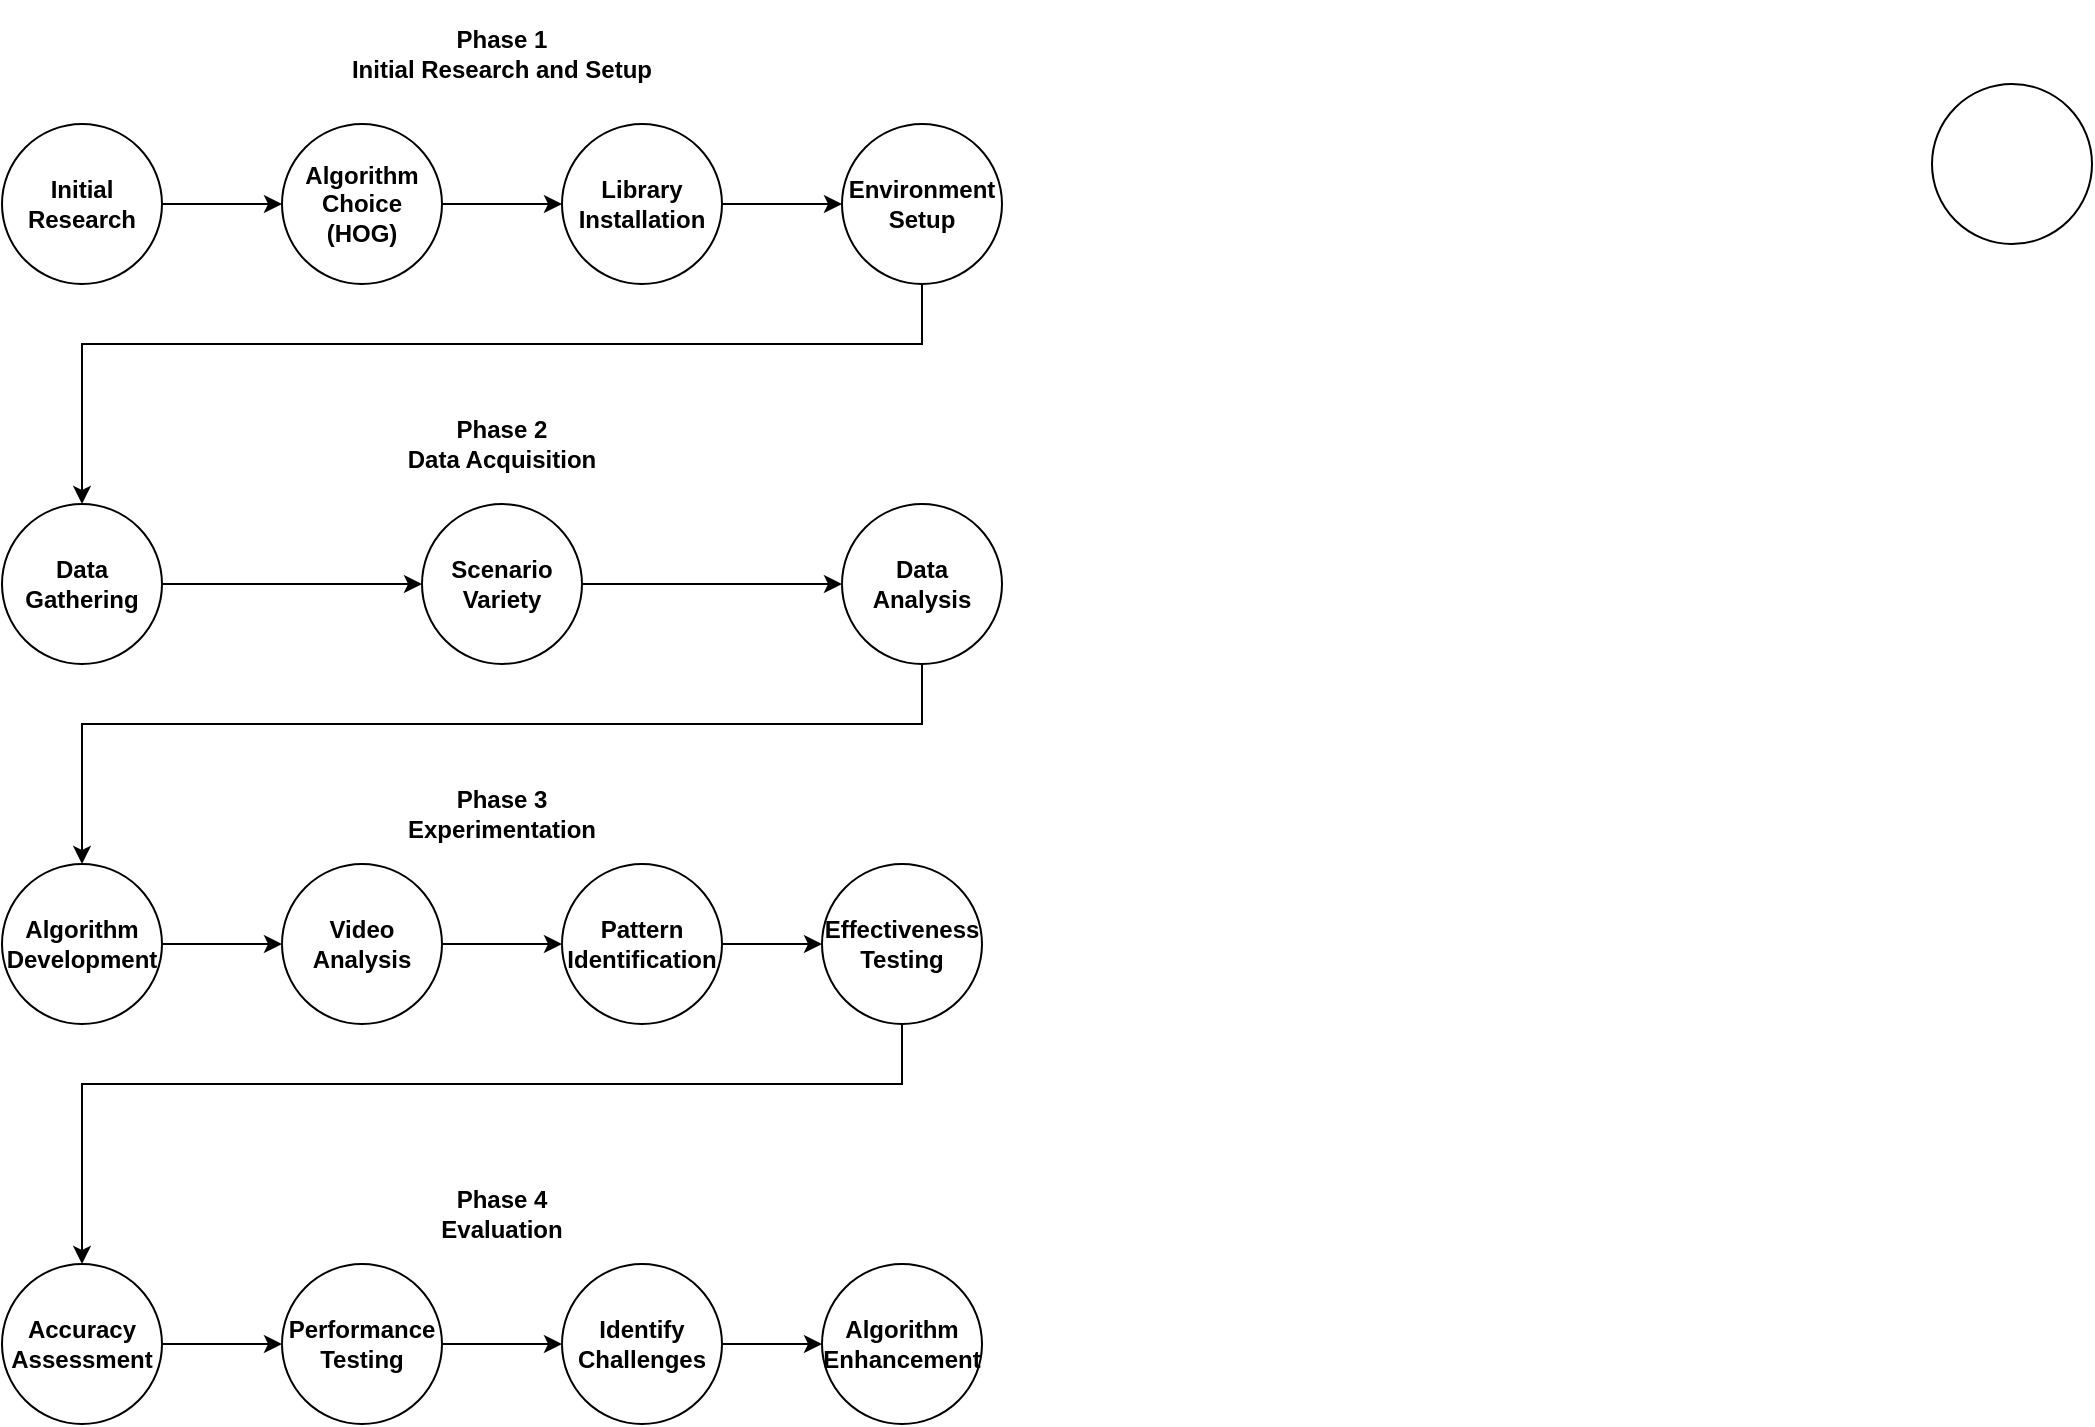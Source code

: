 <mxfile version="24.4.2" type="google">
  <diagram name="Page-1" id="oQFd3vofnM8hmiQsX_cb">
    <mxGraphModel grid="1" page="1" gridSize="10" guides="1" tooltips="1" connect="1" arrows="1" fold="1" pageScale="1" pageWidth="850" pageHeight="1100" math="0" shadow="0">
      <root>
        <mxCell id="0" />
        <mxCell id="1" parent="0" />
        <mxCell id="6Klqwcp9Yb6dLjk8BZ-0-1" value="" style="ellipse;whiteSpace=wrap;html=1;aspect=fixed;" vertex="1" parent="1">
          <mxGeometry x="385" y="60" width="80" height="80" as="geometry" />
        </mxCell>
        <mxCell id="6Klqwcp9Yb6dLjk8BZ-0-2" value="&lt;p class=&quot;MsoNormal&quot;&gt;&lt;strong&gt;&lt;span style=&quot;font-family:&amp;quot;Arial&amp;quot;,sans-serif;&lt;br/&gt;font-weight:normal&quot;&gt;Initial Research&lt;/span&gt;&lt;/strong&gt;&lt;/p&gt;" style="ellipse;whiteSpace=wrap;html=1;aspect=fixed;" vertex="1" parent="1">
          <mxGeometry x="-580" y="80" width="80" height="80" as="geometry" />
        </mxCell>
        <mxCell id="6Klqwcp9Yb6dLjk8BZ-0-3" value="&lt;p class=&quot;MsoNormal&quot;&gt;&lt;strong&gt;&lt;span style=&quot;font-family:&amp;quot;Arial&amp;quot;,sans-serif;&lt;br/&gt;font-weight:normal&quot;&gt;Environment Setup&lt;/span&gt;&lt;/strong&gt;&lt;/p&gt;" style="ellipse;whiteSpace=wrap;html=1;aspect=fixed;" vertex="1" parent="1">
          <mxGeometry x="-160" y="80" width="80" height="80" as="geometry" />
        </mxCell>
        <mxCell id="6Klqwcp9Yb6dLjk8BZ-0-4" value="&lt;p class=&quot;MsoNormal&quot;&gt;&lt;strong&gt;&lt;span style=&quot;font-family:&amp;quot;Arial&amp;quot;,sans-serif;&lt;br/&gt;font-weight:normal&quot;&gt;Library Installation&lt;/span&gt;&lt;/strong&gt;&lt;/p&gt;" style="ellipse;whiteSpace=wrap;html=1;aspect=fixed;" vertex="1" parent="1">
          <mxGeometry x="-300" y="80" width="80" height="80" as="geometry" />
        </mxCell>
        <mxCell id="6Klqwcp9Yb6dLjk8BZ-0-5" value="&lt;p class=&quot;MsoNormal&quot;&gt;&lt;strong&gt;&lt;span style=&quot;font-family:&amp;quot;Arial&amp;quot;,sans-serif;&lt;br/&gt;font-weight:normal&quot;&gt;Algorithm Choice (HOG)&lt;/span&gt;&lt;/strong&gt;&lt;/p&gt;" style="ellipse;whiteSpace=wrap;html=1;aspect=fixed;" vertex="1" parent="1">
          <mxGeometry x="-440" y="80" width="80" height="80" as="geometry" />
        </mxCell>
        <mxCell id="6Klqwcp9Yb6dLjk8BZ-0-6" value="" style="endArrow=classic;html=1;rounded=0;entryX=0;entryY=0.5;entryDx=0;entryDy=0;exitX=1;exitY=0.5;exitDx=0;exitDy=0;" edge="1" parent="1" source="6Klqwcp9Yb6dLjk8BZ-0-2" target="6Klqwcp9Yb6dLjk8BZ-0-5">
          <mxGeometry width="50" height="50" relative="1" as="geometry">
            <mxPoint x="-240" y="610" as="sourcePoint" />
            <mxPoint x="-190" y="560" as="targetPoint" />
          </mxGeometry>
        </mxCell>
        <mxCell id="6Klqwcp9Yb6dLjk8BZ-0-7" value="" style="endArrow=classic;html=1;rounded=0;entryX=0;entryY=0.5;entryDx=0;entryDy=0;exitX=1;exitY=0.5;exitDx=0;exitDy=0;" edge="1" parent="1" source="6Klqwcp9Yb6dLjk8BZ-0-5" target="6Klqwcp9Yb6dLjk8BZ-0-4">
          <mxGeometry width="50" height="50" relative="1" as="geometry">
            <mxPoint x="-240" y="610" as="sourcePoint" />
            <mxPoint x="-190" y="560" as="targetPoint" />
          </mxGeometry>
        </mxCell>
        <mxCell id="6Klqwcp9Yb6dLjk8BZ-0-8" value="" style="endArrow=classic;html=1;rounded=0;entryX=0;entryY=0.5;entryDx=0;entryDy=0;exitX=1;exitY=0.5;exitDx=0;exitDy=0;" edge="1" parent="1" source="6Klqwcp9Yb6dLjk8BZ-0-4" target="6Klqwcp9Yb6dLjk8BZ-0-3">
          <mxGeometry width="50" height="50" relative="1" as="geometry">
            <mxPoint x="-240" y="610" as="sourcePoint" />
            <mxPoint x="-190" y="560" as="targetPoint" />
          </mxGeometry>
        </mxCell>
        <mxCell id="6Klqwcp9Yb6dLjk8BZ-0-9" value="&lt;p class=&quot;MsoNormal&quot;&gt;&lt;strong&gt;&lt;span style=&quot;font-family:&amp;quot;Arial&amp;quot;,sans-serif&quot;&gt;Phase 1&lt;br/&gt;Initial Research and Setup&lt;/span&gt;&lt;/strong&gt;&lt;strong&gt;&lt;span style=&quot;font-family:&lt;br/&gt;&amp;quot;Arial&amp;quot;,sans-serif;font-weight:normal&quot;&gt;&lt;/span&gt;&lt;/strong&gt;&lt;/p&gt;" style="text;html=1;align=center;verticalAlign=middle;whiteSpace=wrap;rounded=0;" vertex="1" parent="1">
          <mxGeometry x="-420" y="30" width="180" height="30" as="geometry" />
        </mxCell>
        <mxCell id="6Klqwcp9Yb6dLjk8BZ-0-10" value="&lt;p class=&quot;MsoNormal&quot;&gt;&lt;strong&gt;&lt;span style=&quot;font-family:&amp;quot;Arial&amp;quot;,sans-serif;&lt;br/&gt;font-weight:normal&quot;&gt;Data Gathering&lt;/span&gt;&lt;/strong&gt;&lt;/p&gt;" style="ellipse;whiteSpace=wrap;html=1;aspect=fixed;" vertex="1" parent="1">
          <mxGeometry x="-580" y="270" width="80" height="80" as="geometry" />
        </mxCell>
        <mxCell id="6Klqwcp9Yb6dLjk8BZ-0-11" value="&lt;p class=&quot;MsoNormal&quot;&gt;&lt;strong&gt;&lt;span style=&quot;font-family:&amp;quot;Arial&amp;quot;,sans-serif;&lt;br/&gt;font-weight:normal&quot;&gt;Scenario Variety&lt;/span&gt;&lt;/strong&gt;&lt;/p&gt;" style="ellipse;whiteSpace=wrap;html=1;aspect=fixed;" vertex="1" parent="1">
          <mxGeometry x="-370" y="270" width="80" height="80" as="geometry" />
        </mxCell>
        <mxCell id="6Klqwcp9Yb6dLjk8BZ-0-12" value="&lt;p class=&quot;MsoNormal&quot;&gt;&lt;strong&gt;&lt;span style=&quot;font-family:&amp;quot;Arial&amp;quot;,sans-serif;&lt;br/&gt;font-weight:normal&quot;&gt;Data Analysis&lt;/span&gt;&lt;/strong&gt;&lt;/p&gt;" style="ellipse;whiteSpace=wrap;html=1;aspect=fixed;" vertex="1" parent="1">
          <mxGeometry x="-160" y="270" width="80" height="80" as="geometry" />
        </mxCell>
        <mxCell id="6Klqwcp9Yb6dLjk8BZ-0-14" value="&lt;p class=&quot;MsoNormal&quot;&gt;&lt;strong&gt;&lt;span style=&quot;font-family:&amp;quot;Arial&amp;quot;,sans-serif&quot;&gt;Phase 2&lt;br&gt;Data Acquisition&lt;/span&gt;&lt;/strong&gt;&lt;/p&gt;" style="text;html=1;align=center;verticalAlign=middle;whiteSpace=wrap;rounded=0;" vertex="1" parent="1">
          <mxGeometry x="-465" y="220" width="270" height="40" as="geometry" />
        </mxCell>
        <mxCell id="6Klqwcp9Yb6dLjk8BZ-0-17" value="" style="endArrow=classic;html=1;rounded=0;entryX=0.5;entryY=0;entryDx=0;entryDy=0;exitX=0.5;exitY=1;exitDx=0;exitDy=0;" edge="1" parent="1" source="6Klqwcp9Yb6dLjk8BZ-0-3" target="6Klqwcp9Yb6dLjk8BZ-0-10">
          <mxGeometry width="50" height="50" relative="1" as="geometry">
            <mxPoint x="-280" y="610" as="sourcePoint" />
            <mxPoint x="-230" y="560" as="targetPoint" />
            <Array as="points">
              <mxPoint x="-120" y="190" />
              <mxPoint x="-540" y="190" />
            </Array>
          </mxGeometry>
        </mxCell>
        <mxCell id="6Klqwcp9Yb6dLjk8BZ-0-18" value="" style="endArrow=classic;html=1;rounded=0;entryX=0;entryY=0.5;entryDx=0;entryDy=0;exitX=1;exitY=0.5;exitDx=0;exitDy=0;" edge="1" parent="1" source="6Klqwcp9Yb6dLjk8BZ-0-10" target="6Klqwcp9Yb6dLjk8BZ-0-11">
          <mxGeometry width="50" height="50" relative="1" as="geometry">
            <mxPoint x="-280" y="610" as="sourcePoint" />
            <mxPoint x="-230" y="560" as="targetPoint" />
          </mxGeometry>
        </mxCell>
        <mxCell id="6Klqwcp9Yb6dLjk8BZ-0-19" value="" style="endArrow=classic;html=1;rounded=0;entryX=0;entryY=0.5;entryDx=0;entryDy=0;exitX=1;exitY=0.5;exitDx=0;exitDy=0;" edge="1" parent="1" source="6Klqwcp9Yb6dLjk8BZ-0-11" target="6Klqwcp9Yb6dLjk8BZ-0-12">
          <mxGeometry width="50" height="50" relative="1" as="geometry">
            <mxPoint x="-280" y="610" as="sourcePoint" />
            <mxPoint x="-230" y="560" as="targetPoint" />
          </mxGeometry>
        </mxCell>
        <mxCell id="6Klqwcp9Yb6dLjk8BZ-0-21" value="" style="endArrow=classic;html=1;rounded=0;entryX=0.5;entryY=0;entryDx=0;entryDy=0;exitX=0.5;exitY=1;exitDx=0;exitDy=0;" edge="1" parent="1" source="6Klqwcp9Yb6dLjk8BZ-0-12" target="6Klqwcp9Yb6dLjk8BZ-0-22">
          <mxGeometry width="50" height="50" relative="1" as="geometry">
            <mxPoint x="-260" y="630" as="sourcePoint" />
            <mxPoint x="-210" y="580" as="targetPoint" />
            <Array as="points">
              <mxPoint x="-120" y="380" />
              <mxPoint x="-540" y="380" />
            </Array>
          </mxGeometry>
        </mxCell>
        <mxCell id="6Klqwcp9Yb6dLjk8BZ-0-22" value="&lt;p class=&quot;MsoNormal&quot;&gt;&lt;strong&gt;&lt;span style=&quot;font-family:&amp;quot;Arial&amp;quot;,sans-serif;&lt;br/&gt;font-weight:normal&quot;&gt;Algorithm Development&lt;/span&gt;&lt;/strong&gt;&lt;/p&gt;" style="ellipse;whiteSpace=wrap;html=1;aspect=fixed;" vertex="1" parent="1">
          <mxGeometry x="-580" y="450" width="80" height="80" as="geometry" />
        </mxCell>
        <mxCell id="6Klqwcp9Yb6dLjk8BZ-0-26" value="&lt;p class=&quot;MsoNormal&quot;&gt;&lt;strong&gt;&lt;span style=&quot;font-family:&amp;quot;Arial&amp;quot;,sans-serif;&lt;br/&gt;font-weight:normal&quot;&gt;Pattern Identification&lt;/span&gt;&lt;/strong&gt;&lt;/p&gt;" style="ellipse;whiteSpace=wrap;html=1;aspect=fixed;" vertex="1" parent="1">
          <mxGeometry x="-300" y="450" width="80" height="80" as="geometry" />
        </mxCell>
        <mxCell id="6Klqwcp9Yb6dLjk8BZ-0-27" value="&lt;p class=&quot;MsoNormal&quot;&gt;&lt;strong&gt;&lt;span style=&quot;font-family:&amp;quot;Arial&amp;quot;,sans-serif;&lt;br/&gt;font-weight:normal&quot;&gt;Video Analysis&lt;/span&gt;&lt;/strong&gt;&lt;/p&gt;" style="ellipse;whiteSpace=wrap;html=1;aspect=fixed;" vertex="1" parent="1">
          <mxGeometry x="-440" y="450" width="80" height="80" as="geometry" />
        </mxCell>
        <mxCell id="6Klqwcp9Yb6dLjk8BZ-0-28" value="&lt;p class=&quot;MsoNormal&quot;&gt;&lt;strong&gt;&lt;span style=&quot;font-family:&amp;quot;Arial&amp;quot;,sans-serif;&lt;br/&gt;font-weight:normal&quot;&gt;Effectiveness Testing&lt;/span&gt;&lt;/strong&gt;&lt;/p&gt;" style="ellipse;whiteSpace=wrap;html=1;aspect=fixed;" vertex="1" parent="1">
          <mxGeometry x="-170" y="450" width="80" height="80" as="geometry" />
        </mxCell>
        <mxCell id="6Klqwcp9Yb6dLjk8BZ-0-29" value="" style="endArrow=classic;html=1;rounded=0;entryX=0;entryY=0.5;entryDx=0;entryDy=0;exitX=1;exitY=0.5;exitDx=0;exitDy=0;" edge="1" parent="1" source="6Klqwcp9Yb6dLjk8BZ-0-22" target="6Klqwcp9Yb6dLjk8BZ-0-27">
          <mxGeometry width="50" height="50" relative="1" as="geometry">
            <mxPoint x="-280" y="610" as="sourcePoint" />
            <mxPoint x="-230" y="560" as="targetPoint" />
          </mxGeometry>
        </mxCell>
        <mxCell id="6Klqwcp9Yb6dLjk8BZ-0-30" value="" style="endArrow=classic;html=1;rounded=0;entryX=0;entryY=0.5;entryDx=0;entryDy=0;exitX=1;exitY=0.5;exitDx=0;exitDy=0;" edge="1" parent="1" source="6Klqwcp9Yb6dLjk8BZ-0-27" target="6Klqwcp9Yb6dLjk8BZ-0-26">
          <mxGeometry width="50" height="50" relative="1" as="geometry">
            <mxPoint x="-270" y="620" as="sourcePoint" />
            <mxPoint x="-220" y="570" as="targetPoint" />
          </mxGeometry>
        </mxCell>
        <mxCell id="6Klqwcp9Yb6dLjk8BZ-0-31" value="" style="endArrow=classic;html=1;rounded=0;entryX=0;entryY=0.5;entryDx=0;entryDy=0;exitX=1;exitY=0.5;exitDx=0;exitDy=0;" edge="1" parent="1" source="6Klqwcp9Yb6dLjk8BZ-0-26" target="6Klqwcp9Yb6dLjk8BZ-0-28">
          <mxGeometry width="50" height="50" relative="1" as="geometry">
            <mxPoint x="-260" y="630" as="sourcePoint" />
            <mxPoint x="-210" y="580" as="targetPoint" />
          </mxGeometry>
        </mxCell>
        <mxCell id="6Klqwcp9Yb6dLjk8BZ-0-32" value="&lt;p class=&quot;MsoNormal&quot;&gt;&lt;strong&gt;&lt;span style=&quot;font-family:&amp;quot;Arial&amp;quot;,sans-serif;&lt;br/&gt;font-weight:normal&quot;&gt;Phase 3 Experimentation&lt;/span&gt;&lt;/strong&gt;&lt;/p&gt;" style="text;html=1;align=center;verticalAlign=middle;whiteSpace=wrap;rounded=0;" vertex="1" parent="1">
          <mxGeometry x="-400" y="410" width="140" height="30" as="geometry" />
        </mxCell>
        <mxCell id="6Klqwcp9Yb6dLjk8BZ-0-33" value="&lt;p class=&quot;MsoNormal&quot;&gt;&lt;strong&gt;&lt;span style=&quot;font-family:&amp;quot;Arial&amp;quot;,sans-serif;&lt;br/&gt;font-weight:normal&quot;&gt;Accuracy Assessment&lt;/span&gt;&lt;/strong&gt;&lt;/p&gt;" style="ellipse;whiteSpace=wrap;html=1;aspect=fixed;" vertex="1" parent="1">
          <mxGeometry x="-580" y="650" width="80" height="80" as="geometry" />
        </mxCell>
        <mxCell id="6Klqwcp9Yb6dLjk8BZ-0-34" value="&lt;p class=&quot;MsoNormal&quot;&gt;&lt;strong&gt;&lt;span style=&quot;font-family:&amp;quot;Arial&amp;quot;,sans-serif;&lt;br/&gt;font-weight:normal&quot;&gt;Algorithm Enhancement&lt;/span&gt;&lt;/strong&gt;&lt;/p&gt;" style="ellipse;whiteSpace=wrap;html=1;aspect=fixed;" vertex="1" parent="1">
          <mxGeometry x="-170" y="650" width="80" height="80" as="geometry" />
        </mxCell>
        <mxCell id="6Klqwcp9Yb6dLjk8BZ-0-35" value="&lt;p class=&quot;MsoNormal&quot;&gt;&lt;strong&gt;&lt;span style=&quot;font-family:&amp;quot;Arial&amp;quot;,sans-serif;&lt;br/&gt;font-weight:normal&quot;&gt;Identify Challenges&lt;/span&gt;&lt;/strong&gt;&lt;/p&gt;" style="ellipse;whiteSpace=wrap;html=1;aspect=fixed;" vertex="1" parent="1">
          <mxGeometry x="-300" y="650" width="80" height="80" as="geometry" />
        </mxCell>
        <mxCell id="6Klqwcp9Yb6dLjk8BZ-0-36" value="&lt;p class=&quot;MsoNormal&quot;&gt;&lt;strong&gt;&lt;span style=&quot;font-family:&amp;quot;Arial&amp;quot;,sans-serif;&lt;br/&gt;font-weight:normal&quot;&gt;Performance Testing&lt;/span&gt;&lt;/strong&gt;&lt;/p&gt;" style="ellipse;whiteSpace=wrap;html=1;aspect=fixed;" vertex="1" parent="1">
          <mxGeometry x="-440" y="650" width="80" height="80" as="geometry" />
        </mxCell>
        <mxCell id="6Klqwcp9Yb6dLjk8BZ-0-37" value="&lt;p class=&quot;MsoNormal&quot;&gt;&lt;strong&gt;&lt;span style=&quot;font-family:&amp;quot;Arial&amp;quot;,sans-serif;&lt;br/&gt;font-weight:normal&quot;&gt;Phase 4 Evaluation&lt;/span&gt;&lt;/strong&gt;&lt;/p&gt;" style="text;html=1;align=center;verticalAlign=middle;whiteSpace=wrap;rounded=0;" vertex="1" parent="1">
          <mxGeometry x="-385" y="610" width="110" height="30" as="geometry" />
        </mxCell>
        <mxCell id="6Klqwcp9Yb6dLjk8BZ-0-38" value="" style="endArrow=classic;html=1;rounded=0;entryX=0.5;entryY=0;entryDx=0;entryDy=0;exitX=0.5;exitY=1;exitDx=0;exitDy=0;" edge="1" parent="1" source="6Klqwcp9Yb6dLjk8BZ-0-28" target="6Klqwcp9Yb6dLjk8BZ-0-33">
          <mxGeometry width="50" height="50" relative="1" as="geometry">
            <mxPoint x="-280" y="610" as="sourcePoint" />
            <mxPoint x="-230" y="560" as="targetPoint" />
            <Array as="points">
              <mxPoint x="-130" y="560" />
              <mxPoint x="-540" y="560" />
            </Array>
          </mxGeometry>
        </mxCell>
        <mxCell id="6Klqwcp9Yb6dLjk8BZ-0-40" value="" style="endArrow=classic;html=1;rounded=0;entryX=0;entryY=0.5;entryDx=0;entryDy=0;exitX=1;exitY=0.5;exitDx=0;exitDy=0;" edge="1" parent="1" source="6Klqwcp9Yb6dLjk8BZ-0-33" target="6Klqwcp9Yb6dLjk8BZ-0-36">
          <mxGeometry width="50" height="50" relative="1" as="geometry">
            <mxPoint x="-280" y="610" as="sourcePoint" />
            <mxPoint x="-230" y="570" as="targetPoint" />
          </mxGeometry>
        </mxCell>
        <mxCell id="6Klqwcp9Yb6dLjk8BZ-0-41" value="" style="endArrow=classic;html=1;rounded=0;entryX=0;entryY=0.5;entryDx=0;entryDy=0;exitX=1;exitY=0.5;exitDx=0;exitDy=0;" edge="1" parent="1" source="6Klqwcp9Yb6dLjk8BZ-0-36" target="6Klqwcp9Yb6dLjk8BZ-0-35">
          <mxGeometry width="50" height="50" relative="1" as="geometry">
            <mxPoint x="-270" y="620" as="sourcePoint" />
            <mxPoint x="-220" y="570" as="targetPoint" />
          </mxGeometry>
        </mxCell>
        <mxCell id="6Klqwcp9Yb6dLjk8BZ-0-42" value="" style="endArrow=classic;html=1;rounded=0;entryX=0;entryY=0.5;entryDx=0;entryDy=0;exitX=1;exitY=0.5;exitDx=0;exitDy=0;" edge="1" parent="1" source="6Klqwcp9Yb6dLjk8BZ-0-35" target="6Klqwcp9Yb6dLjk8BZ-0-34">
          <mxGeometry width="50" height="50" relative="1" as="geometry">
            <mxPoint x="-260" y="630" as="sourcePoint" />
            <mxPoint x="-210" y="580" as="targetPoint" />
          </mxGeometry>
        </mxCell>
      </root>
    </mxGraphModel>
  </diagram>
</mxfile>

